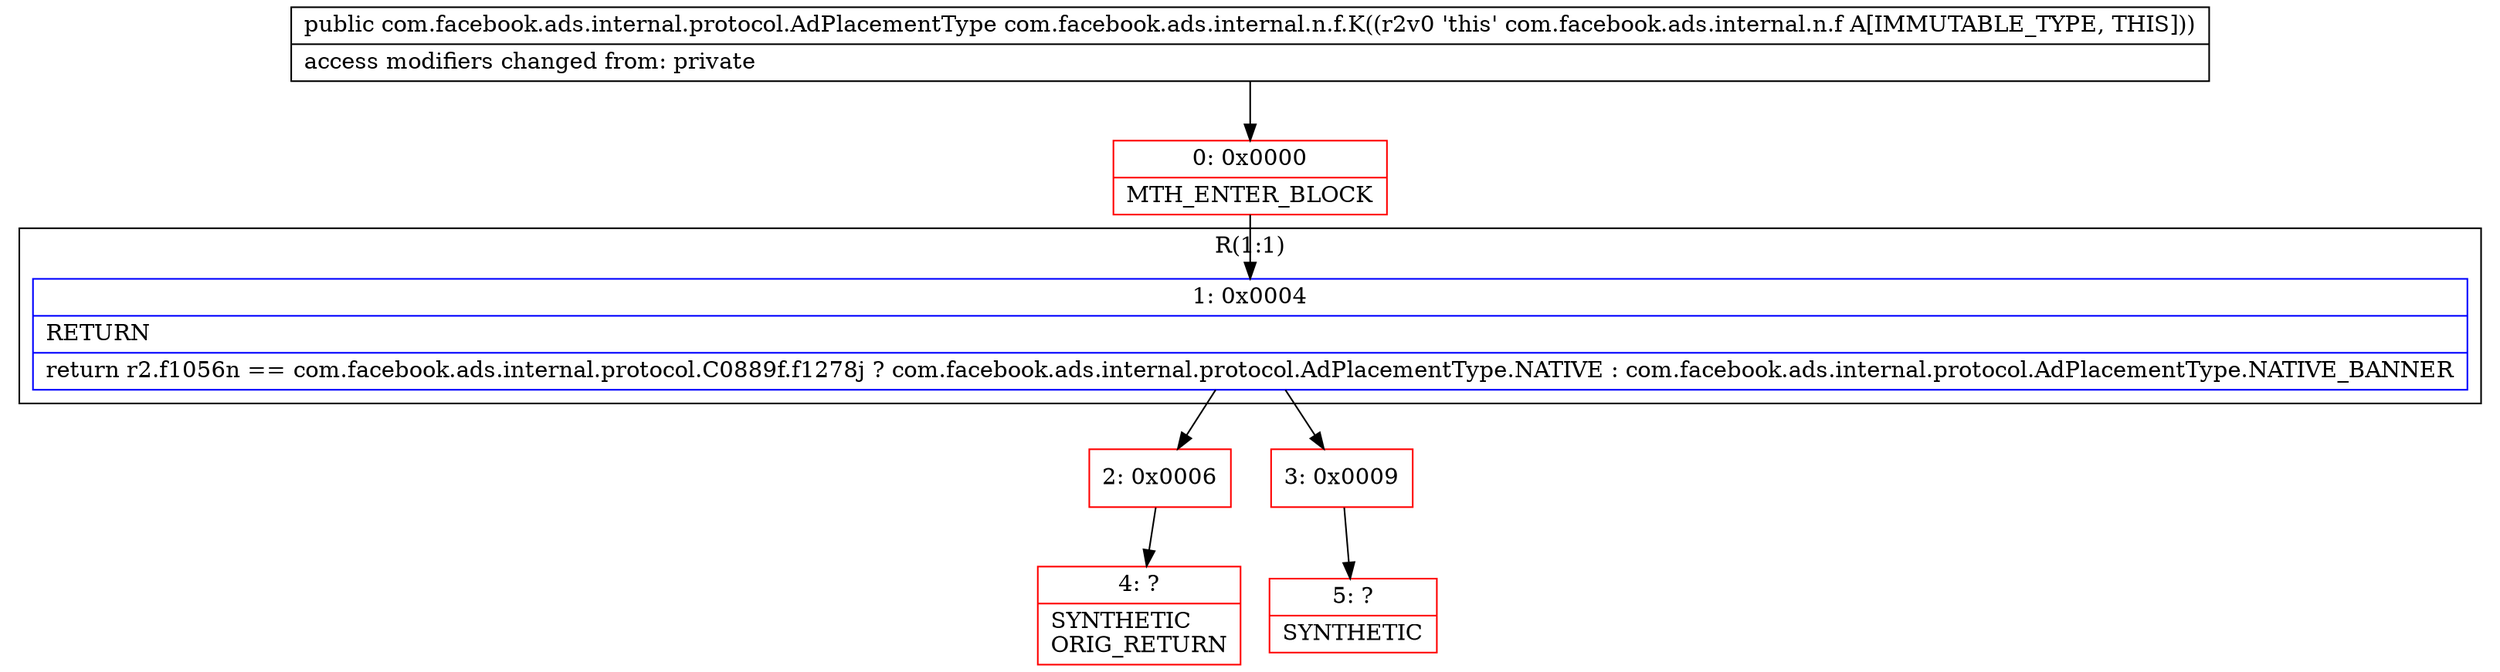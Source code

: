 digraph "CFG forcom.facebook.ads.internal.n.f.K()Lcom\/facebook\/ads\/internal\/protocol\/AdPlacementType;" {
subgraph cluster_Region_444711836 {
label = "R(1:1)";
node [shape=record,color=blue];
Node_1 [shape=record,label="{1\:\ 0x0004|RETURN\l|return r2.f1056n == com.facebook.ads.internal.protocol.C0889f.f1278j ? com.facebook.ads.internal.protocol.AdPlacementType.NATIVE : com.facebook.ads.internal.protocol.AdPlacementType.NATIVE_BANNER\l}"];
}
Node_0 [shape=record,color=red,label="{0\:\ 0x0000|MTH_ENTER_BLOCK\l}"];
Node_2 [shape=record,color=red,label="{2\:\ 0x0006}"];
Node_3 [shape=record,color=red,label="{3\:\ 0x0009}"];
Node_4 [shape=record,color=red,label="{4\:\ ?|SYNTHETIC\lORIG_RETURN\l}"];
Node_5 [shape=record,color=red,label="{5\:\ ?|SYNTHETIC\l}"];
MethodNode[shape=record,label="{public com.facebook.ads.internal.protocol.AdPlacementType com.facebook.ads.internal.n.f.K((r2v0 'this' com.facebook.ads.internal.n.f A[IMMUTABLE_TYPE, THIS]))  | access modifiers changed from: private\l}"];
MethodNode -> Node_0;
Node_1 -> Node_2;
Node_1 -> Node_3;
Node_0 -> Node_1;
Node_2 -> Node_4;
Node_3 -> Node_5;
}


